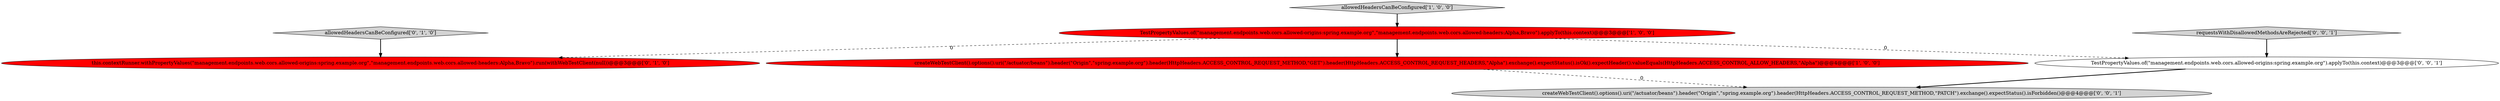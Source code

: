 digraph {
3 [style = filled, label = "this.contextRunner.withPropertyValues(\"management.endpoints.web.cors.allowed-origins:spring.example.org\",\"management.endpoints.web.cors.allowed-headers:Alpha,Bravo\").run(withWebTestClient(null))@@@3@@@['0', '1', '0']", fillcolor = red, shape = ellipse image = "AAA1AAABBB2BBB"];
2 [style = filled, label = "allowedHeadersCanBeConfigured['1', '0', '0']", fillcolor = lightgray, shape = diamond image = "AAA0AAABBB1BBB"];
1 [style = filled, label = "createWebTestClient().options().uri(\"/actuator/beans\").header(\"Origin\",\"spring.example.org\").header(HttpHeaders.ACCESS_CONTROL_REQUEST_METHOD,\"GET\").header(HttpHeaders.ACCESS_CONTROL_REQUEST_HEADERS,\"Alpha\").exchange().expectStatus().isOk().expectHeader().valueEquals(HttpHeaders.ACCESS_CONTROL_ALLOW_HEADERS,\"Alpha\")@@@4@@@['1', '0', '0']", fillcolor = red, shape = ellipse image = "AAA1AAABBB1BBB"];
6 [style = filled, label = "requestsWithDisallowedMethodsAreRejected['0', '0', '1']", fillcolor = lightgray, shape = diamond image = "AAA0AAABBB3BBB"];
4 [style = filled, label = "allowedHeadersCanBeConfigured['0', '1', '0']", fillcolor = lightgray, shape = diamond image = "AAA0AAABBB2BBB"];
5 [style = filled, label = "TestPropertyValues.of(\"management.endpoints.web.cors.allowed-origins:spring.example.org\").applyTo(this.context)@@@3@@@['0', '0', '1']", fillcolor = white, shape = ellipse image = "AAA0AAABBB3BBB"];
7 [style = filled, label = "createWebTestClient().options().uri(\"/actuator/beans\").header(\"Origin\",\"spring.example.org\").header(HttpHeaders.ACCESS_CONTROL_REQUEST_METHOD,\"PATCH\").exchange().expectStatus().isForbidden()@@@4@@@['0', '0', '1']", fillcolor = lightgray, shape = ellipse image = "AAA0AAABBB3BBB"];
0 [style = filled, label = "TestPropertyValues.of(\"management.endpoints.web.cors.allowed-origins:spring.example.org\",\"management.endpoints.web.cors.allowed-headers:Alpha,Bravo\").applyTo(this.context)@@@3@@@['1', '0', '0']", fillcolor = red, shape = ellipse image = "AAA1AAABBB1BBB"];
5->7 [style = bold, label=""];
4->3 [style = bold, label=""];
6->5 [style = bold, label=""];
2->0 [style = bold, label=""];
0->3 [style = dashed, label="0"];
1->7 [style = dashed, label="0"];
0->5 [style = dashed, label="0"];
0->1 [style = bold, label=""];
}
